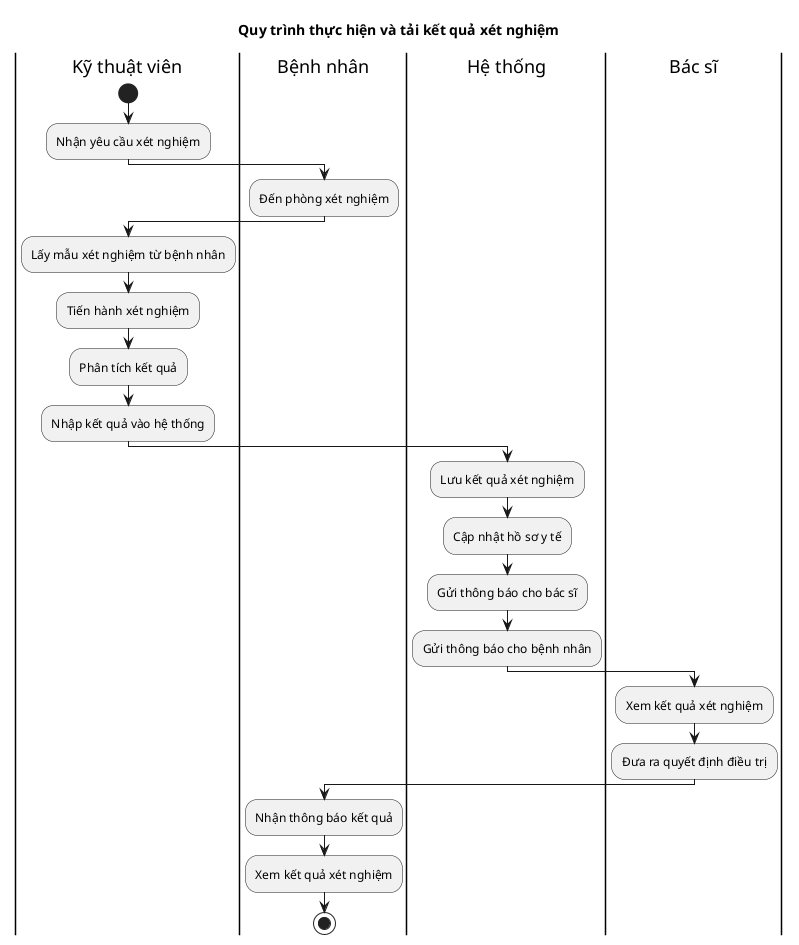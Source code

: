 @startuml
title Quy trình thực hiện và tải kết quả xét nghiệm

|Kỹ thuật viên|
start
:Nhận yêu cầu xét nghiệm;

|Bệnh nhân|
:Đến phòng xét nghiệm;

|Kỹ thuật viên|
:Lấy mẫu xét nghiệm từ bệnh nhân;
:Tiến hành xét nghiệm;
:Phân tích kết quả;
:Nhập kết quả vào hệ thống;

|Hệ thống|
:Lưu kết quả xét nghiệm;
:Cập nhật hồ sơ y tế;
:Gửi thông báo cho bác sĩ;
:Gửi thông báo cho bệnh nhân;

|Bác sĩ|
:Xem kết quả xét nghiệm;
:Đưa ra quyết định điều trị;

|Bệnh nhân|
:Nhận thông báo kết quả;
:Xem kết quả xét nghiệm;
stop

@enduml
